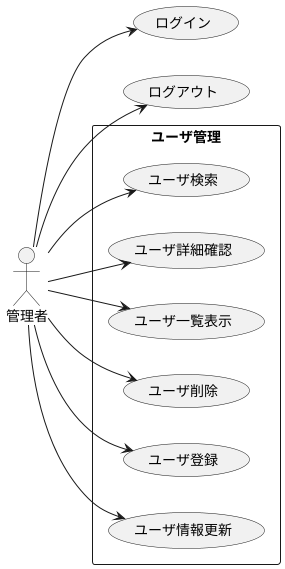 @startuml
actor 管理者
left to right direction
rectangle ユーザ管理{
	管理者 --> (ユーザ検索)
	管理者 --> (ユーザ詳細確認)
	管理者 --> (ユーザ一覧表示)
	管理者 --> (ユーザ削除)
	管理者 --> (ユーザ登録)
	管理者 --> (ユーザ情報更新)

}
管理者 --> (ログイン)
管理者 --> (ログアウト)
@enduml